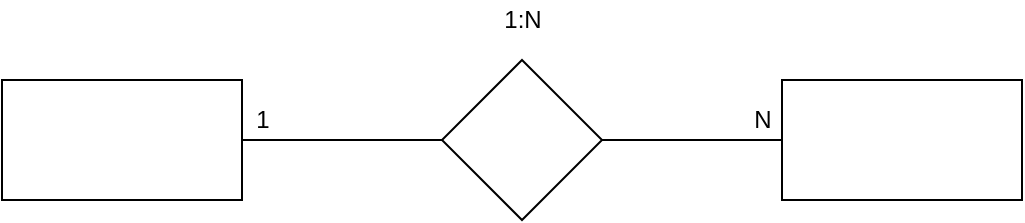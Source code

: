 <mxfile version="14.4.3" type="device"><diagram id="AZqIYBa1lv5mHoeArbG4" name="Page-1"><mxGraphModel dx="1422" dy="762" grid="1" gridSize="10" guides="1" tooltips="1" connect="1" arrows="1" fold="1" page="1" pageScale="1" pageWidth="827" pageHeight="1169" math="0" shadow="0"><root><mxCell id="0"/><mxCell id="1" parent="0"/><mxCell id="XbZQpMO18PYEQQV9j7qD-4" value="" style="edgeStyle=orthogonalEdgeStyle;rounded=0;orthogonalLoop=1;jettySize=auto;html=1;endArrow=none;endFill=0;" edge="1" parent="1" source="XbZQpMO18PYEQQV9j7qD-1" target="XbZQpMO18PYEQQV9j7qD-3"><mxGeometry relative="1" as="geometry"/></mxCell><mxCell id="XbZQpMO18PYEQQV9j7qD-1" value="" style="rounded=0;whiteSpace=wrap;html=1;" vertex="1" parent="1"><mxGeometry x="130" y="160" width="120" height="60" as="geometry"/></mxCell><mxCell id="XbZQpMO18PYEQQV9j7qD-5" value="" style="edgeStyle=orthogonalEdgeStyle;rounded=0;orthogonalLoop=1;jettySize=auto;html=1;endArrow=none;endFill=0;" edge="1" parent="1" source="XbZQpMO18PYEQQV9j7qD-2" target="XbZQpMO18PYEQQV9j7qD-3"><mxGeometry relative="1" as="geometry"/></mxCell><mxCell id="XbZQpMO18PYEQQV9j7qD-2" value="" style="rounded=0;whiteSpace=wrap;html=1;" vertex="1" parent="1"><mxGeometry x="520" y="160" width="120" height="60" as="geometry"/></mxCell><mxCell id="XbZQpMO18PYEQQV9j7qD-3" value="" style="rhombus;whiteSpace=wrap;html=1;" vertex="1" parent="1"><mxGeometry x="350" y="150" width="80" height="80" as="geometry"/></mxCell><mxCell id="XbZQpMO18PYEQQV9j7qD-6" value="1:N" style="text;html=1;align=center;verticalAlign=middle;resizable=0;points=[];autosize=1;" vertex="1" parent="1"><mxGeometry x="375" y="120" width="30" height="20" as="geometry"/></mxCell><mxCell id="XbZQpMO18PYEQQV9j7qD-7" value="1" style="text;html=1;align=center;verticalAlign=middle;resizable=0;points=[];autosize=1;" vertex="1" parent="1"><mxGeometry x="250" y="170" width="20" height="20" as="geometry"/></mxCell><mxCell id="XbZQpMO18PYEQQV9j7qD-9" value="N" style="text;html=1;align=center;verticalAlign=middle;resizable=0;points=[];autosize=1;" vertex="1" parent="1"><mxGeometry x="500" y="170" width="20" height="20" as="geometry"/></mxCell></root></mxGraphModel></diagram></mxfile>